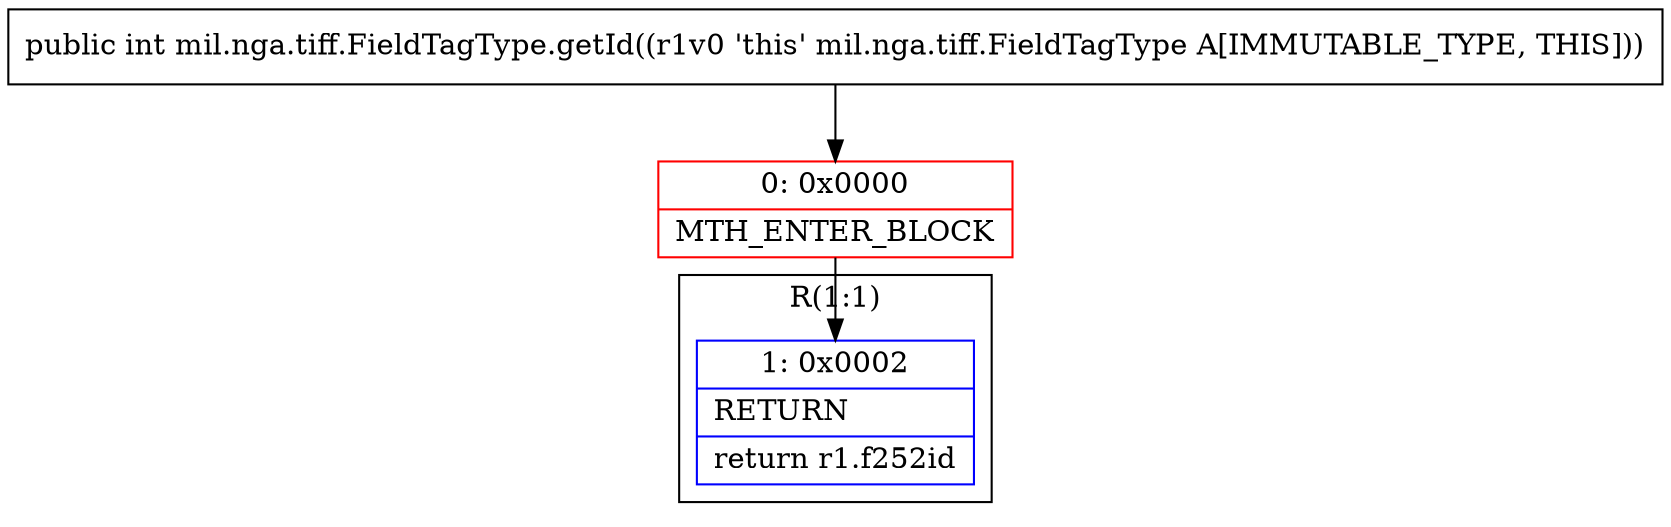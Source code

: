 digraph "CFG formil.nga.tiff.FieldTagType.getId()I" {
subgraph cluster_Region_2029817322 {
label = "R(1:1)";
node [shape=record,color=blue];
Node_1 [shape=record,label="{1\:\ 0x0002|RETURN\l|return r1.f252id\l}"];
}
Node_0 [shape=record,color=red,label="{0\:\ 0x0000|MTH_ENTER_BLOCK\l}"];
MethodNode[shape=record,label="{public int mil.nga.tiff.FieldTagType.getId((r1v0 'this' mil.nga.tiff.FieldTagType A[IMMUTABLE_TYPE, THIS])) }"];
MethodNode -> Node_0;
Node_0 -> Node_1;
}

